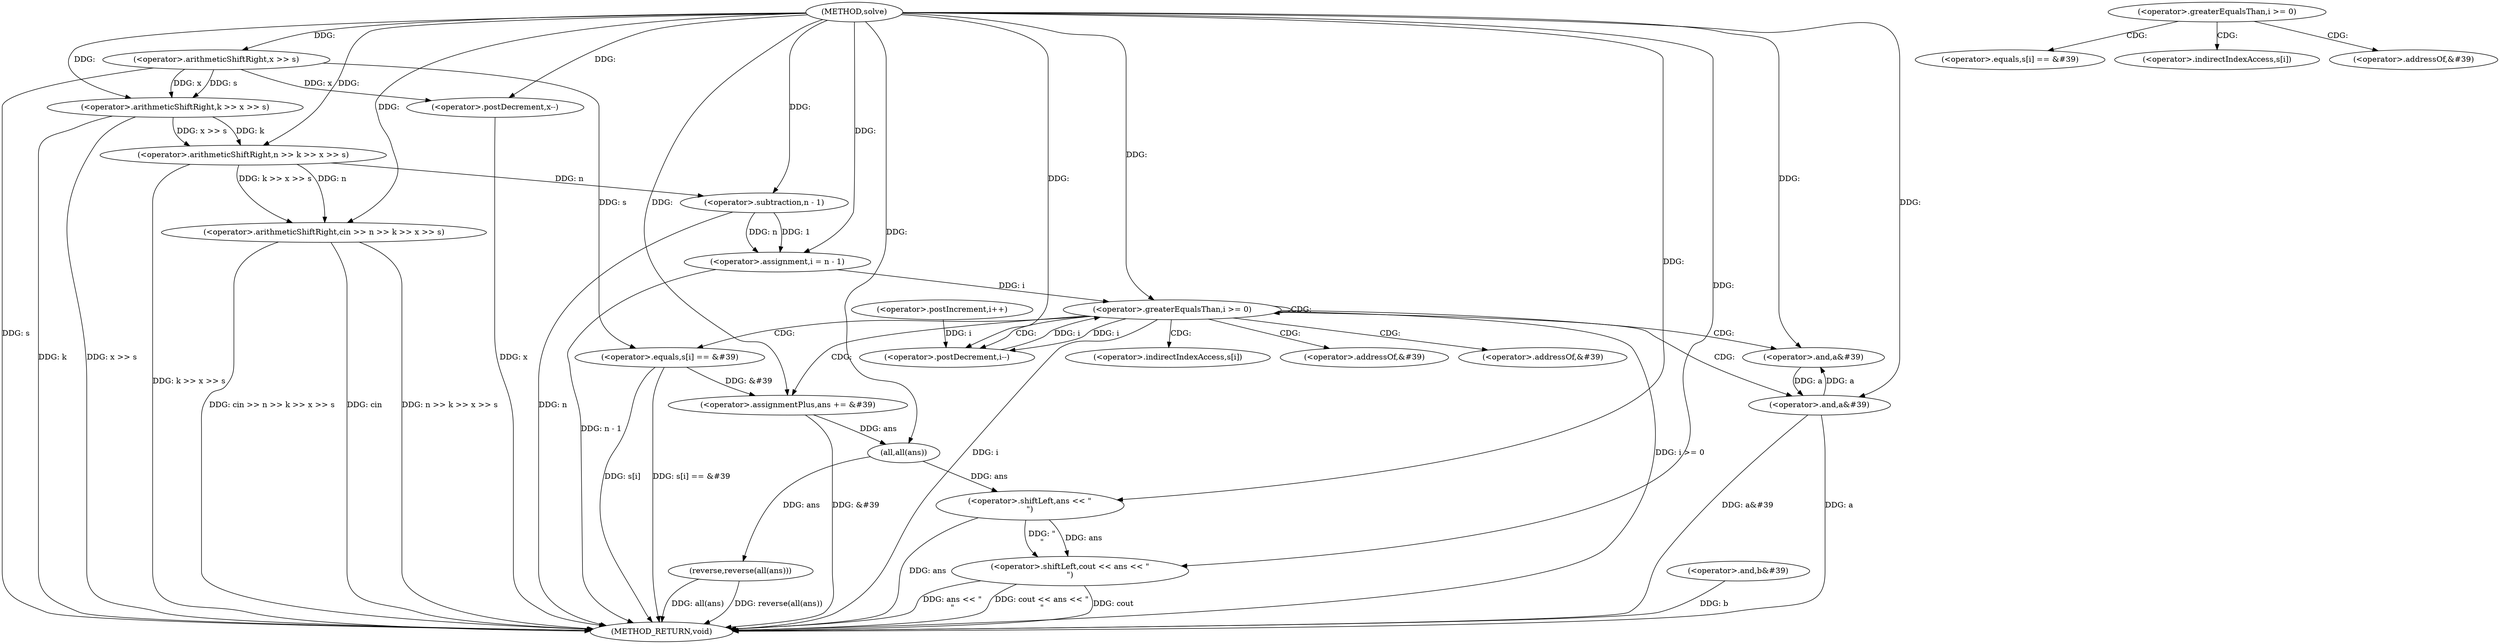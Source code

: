 digraph "solve" {  
"1000121" [label = "(METHOD,solve)" ]
"1000222" [label = "(METHOD_RETURN,void)" ]
"1000128" [label = "(<operator>.arithmeticShiftRight,cin >> n >> k >> x >> s)" ]
"1000137" [label = "(<operator>.postDecrement,x--)" ]
"1000214" [label = "(reverse,reverse(all(ans)))" ]
"1000217" [label = "(<operator>.shiftLeft,cout << ans << \"\n\")" ]
"1000141" [label = "(<operator>.assignment,i = n - 1)" ]
"1000146" [label = "(<operator>.greaterEqualsThan,i >= 0)" ]
"1000149" [label = "(<operator>.postDecrement,i--)" ]
"1000130" [label = "(<operator>.arithmeticShiftRight,n >> k >> x >> s)" ]
"1000152" [label = "(<operator>.equals,s[i] == &#39)" ]
"1000158" [label = "(<operator>.and,a&#39)" ]
"1000215" [label = "(all,all(ans))" ]
"1000219" [label = "(<operator>.shiftLeft,ans << \"\n\")" ]
"1000132" [label = "(<operator>.arithmeticShiftRight,k >> x >> s)" ]
"1000143" [label = "(<operator>.subtraction,n - 1)" ]
"1000162" [label = "(<operator>.assignmentPlus,ans += &#39)" ]
"1000166" [label = "(<operator>.and,a&#39)" ]
"1000206" [label = "(<operator>.and,b&#39)" ]
"1000212" [label = "(<operator>.postIncrement,i++)" ]
"1000134" [label = "(<operator>.arithmeticShiftRight,x >> s)" ]
"1000153" [label = "(<operator>.indirectIndexAccess,s[i])" ]
"1000156" [label = "(<operator>.addressOf,&#39)" ]
"1000175" [label = "(<operator>.greaterEqualsThan,i >= 0)" ]
"1000178" [label = "(<operator>.equals,s[i] == &#39)" ]
"1000164" [label = "(<operator>.addressOf,&#39)" ]
"1000179" [label = "(<operator>.indirectIndexAccess,s[i])" ]
"1000182" [label = "(<operator>.addressOf,&#39)" ]
  "1000132" -> "1000222"  [ label = "DDG: k"] 
  "1000134" -> "1000222"  [ label = "DDG: s"] 
  "1000132" -> "1000222"  [ label = "DDG: x >> s"] 
  "1000130" -> "1000222"  [ label = "DDG: k >> x >> s"] 
  "1000128" -> "1000222"  [ label = "DDG: n >> k >> x >> s"] 
  "1000128" -> "1000222"  [ label = "DDG: cin >> n >> k >> x >> s"] 
  "1000137" -> "1000222"  [ label = "DDG: x"] 
  "1000143" -> "1000222"  [ label = "DDG: n"] 
  "1000141" -> "1000222"  [ label = "DDG: n - 1"] 
  "1000146" -> "1000222"  [ label = "DDG: i"] 
  "1000146" -> "1000222"  [ label = "DDG: i >= 0"] 
  "1000214" -> "1000222"  [ label = "DDG: all(ans)"] 
  "1000214" -> "1000222"  [ label = "DDG: reverse(all(ans))"] 
  "1000219" -> "1000222"  [ label = "DDG: ans"] 
  "1000217" -> "1000222"  [ label = "DDG: ans << \"\n\""] 
  "1000217" -> "1000222"  [ label = "DDG: cout << ans << \"\n\""] 
  "1000152" -> "1000222"  [ label = "DDG: s[i]"] 
  "1000152" -> "1000222"  [ label = "DDG: s[i] == &#39"] 
  "1000162" -> "1000222"  [ label = "DDG: &#39"] 
  "1000166" -> "1000222"  [ label = "DDG: a"] 
  "1000166" -> "1000222"  [ label = "DDG: a&#39"] 
  "1000206" -> "1000222"  [ label = "DDG: b"] 
  "1000217" -> "1000222"  [ label = "DDG: cout"] 
  "1000128" -> "1000222"  [ label = "DDG: cin"] 
  "1000121" -> "1000128"  [ label = "DDG: "] 
  "1000130" -> "1000128"  [ label = "DDG: k >> x >> s"] 
  "1000130" -> "1000128"  [ label = "DDG: n"] 
  "1000134" -> "1000137"  [ label = "DDG: x"] 
  "1000121" -> "1000137"  [ label = "DDG: "] 
  "1000143" -> "1000141"  [ label = "DDG: 1"] 
  "1000143" -> "1000141"  [ label = "DDG: n"] 
  "1000215" -> "1000214"  [ label = "DDG: ans"] 
  "1000121" -> "1000217"  [ label = "DDG: "] 
  "1000219" -> "1000217"  [ label = "DDG: ans"] 
  "1000219" -> "1000217"  [ label = "DDG: \"\n\""] 
  "1000121" -> "1000130"  [ label = "DDG: "] 
  "1000132" -> "1000130"  [ label = "DDG: k"] 
  "1000132" -> "1000130"  [ label = "DDG: x >> s"] 
  "1000121" -> "1000141"  [ label = "DDG: "] 
  "1000141" -> "1000146"  [ label = "DDG: i"] 
  "1000149" -> "1000146"  [ label = "DDG: i"] 
  "1000121" -> "1000146"  [ label = "DDG: "] 
  "1000146" -> "1000149"  [ label = "DDG: i"] 
  "1000212" -> "1000149"  [ label = "DDG: i"] 
  "1000121" -> "1000149"  [ label = "DDG: "] 
  "1000162" -> "1000215"  [ label = "DDG: ans"] 
  "1000121" -> "1000215"  [ label = "DDG: "] 
  "1000215" -> "1000219"  [ label = "DDG: ans"] 
  "1000121" -> "1000219"  [ label = "DDG: "] 
  "1000121" -> "1000132"  [ label = "DDG: "] 
  "1000134" -> "1000132"  [ label = "DDG: s"] 
  "1000134" -> "1000132"  [ label = "DDG: x"] 
  "1000130" -> "1000143"  [ label = "DDG: n"] 
  "1000121" -> "1000143"  [ label = "DDG: "] 
  "1000134" -> "1000152"  [ label = "DDG: s"] 
  "1000166" -> "1000158"  [ label = "DDG: a"] 
  "1000121" -> "1000158"  [ label = "DDG: "] 
  "1000152" -> "1000162"  [ label = "DDG: &#39"] 
  "1000121" -> "1000134"  [ label = "DDG: "] 
  "1000121" -> "1000162"  [ label = "DDG: "] 
  "1000158" -> "1000166"  [ label = "DDG: a"] 
  "1000121" -> "1000166"  [ label = "DDG: "] 
  "1000146" -> "1000153"  [ label = "CDG: "] 
  "1000146" -> "1000164"  [ label = "CDG: "] 
  "1000146" -> "1000158"  [ label = "CDG: "] 
  "1000146" -> "1000156"  [ label = "CDG: "] 
  "1000146" -> "1000152"  [ label = "CDG: "] 
  "1000146" -> "1000166"  [ label = "CDG: "] 
  "1000146" -> "1000146"  [ label = "CDG: "] 
  "1000146" -> "1000162"  [ label = "CDG: "] 
  "1000146" -> "1000149"  [ label = "CDG: "] 
  "1000175" -> "1000178"  [ label = "CDG: "] 
  "1000175" -> "1000179"  [ label = "CDG: "] 
  "1000175" -> "1000182"  [ label = "CDG: "] 
}
